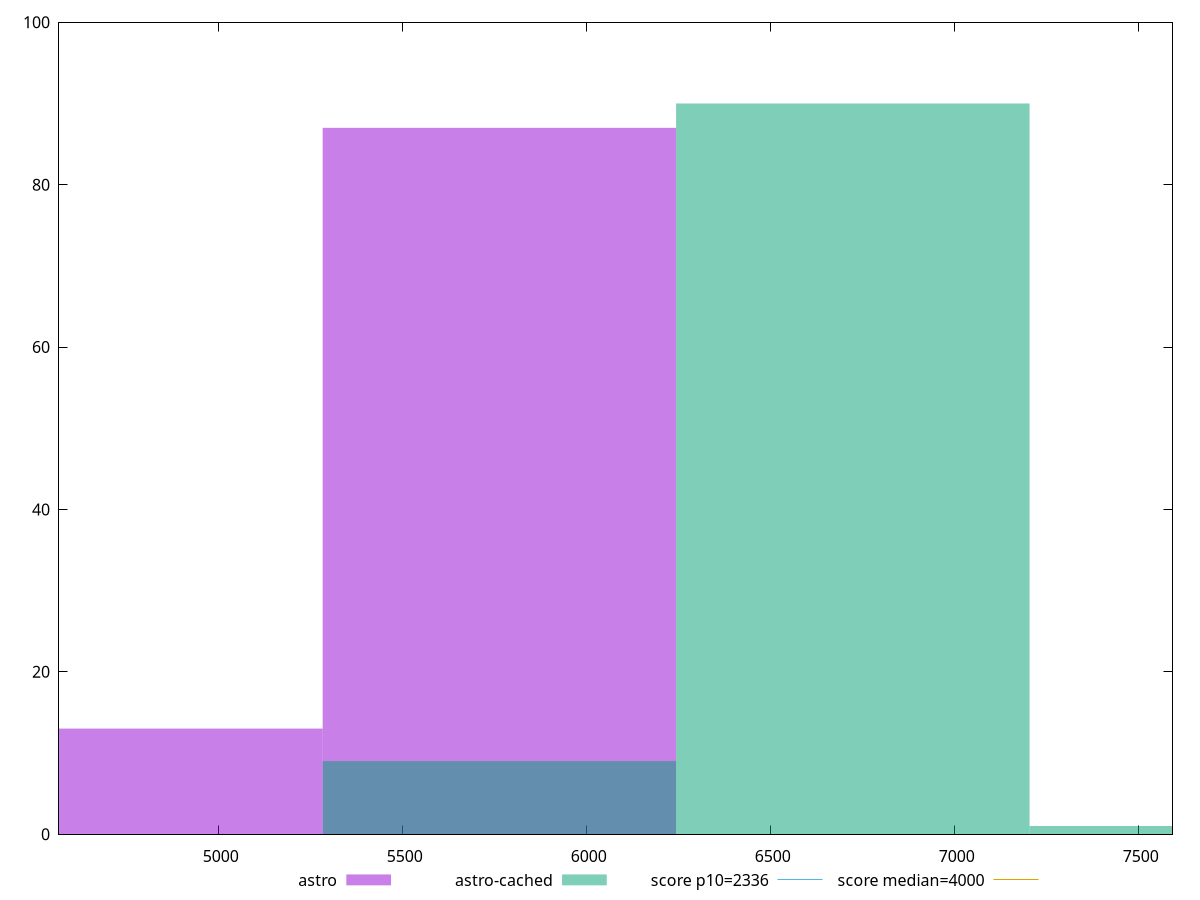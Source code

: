 reset

$astro <<EOF
5762.8125640319595 87
4802.343803359967 13
EOF

$astroCached <<EOF
5762.8125640319595 9
6723.281324703953 90
7683.750085375947 1
EOF

set key outside below
set boxwidth 960.4687606719933
set xrange [4566.079:7591.964100000001]
set yrange [0:100]
set trange [0:100]
set style fill transparent solid 0.5 noborder

set parametric
set terminal svg size 640, 500 enhanced background rgb 'white'
set output "reports/report_00033_2021-03-01T14-23-16.841Z/first-meaningful-paint/comparison/histogram/0_vs_1.svg"

plot $astro title "astro" with boxes, \
     $astroCached title "astro-cached" with boxes, \
     2336,t title "score p10=2336", \
     4000,t title "score median=4000"

reset
